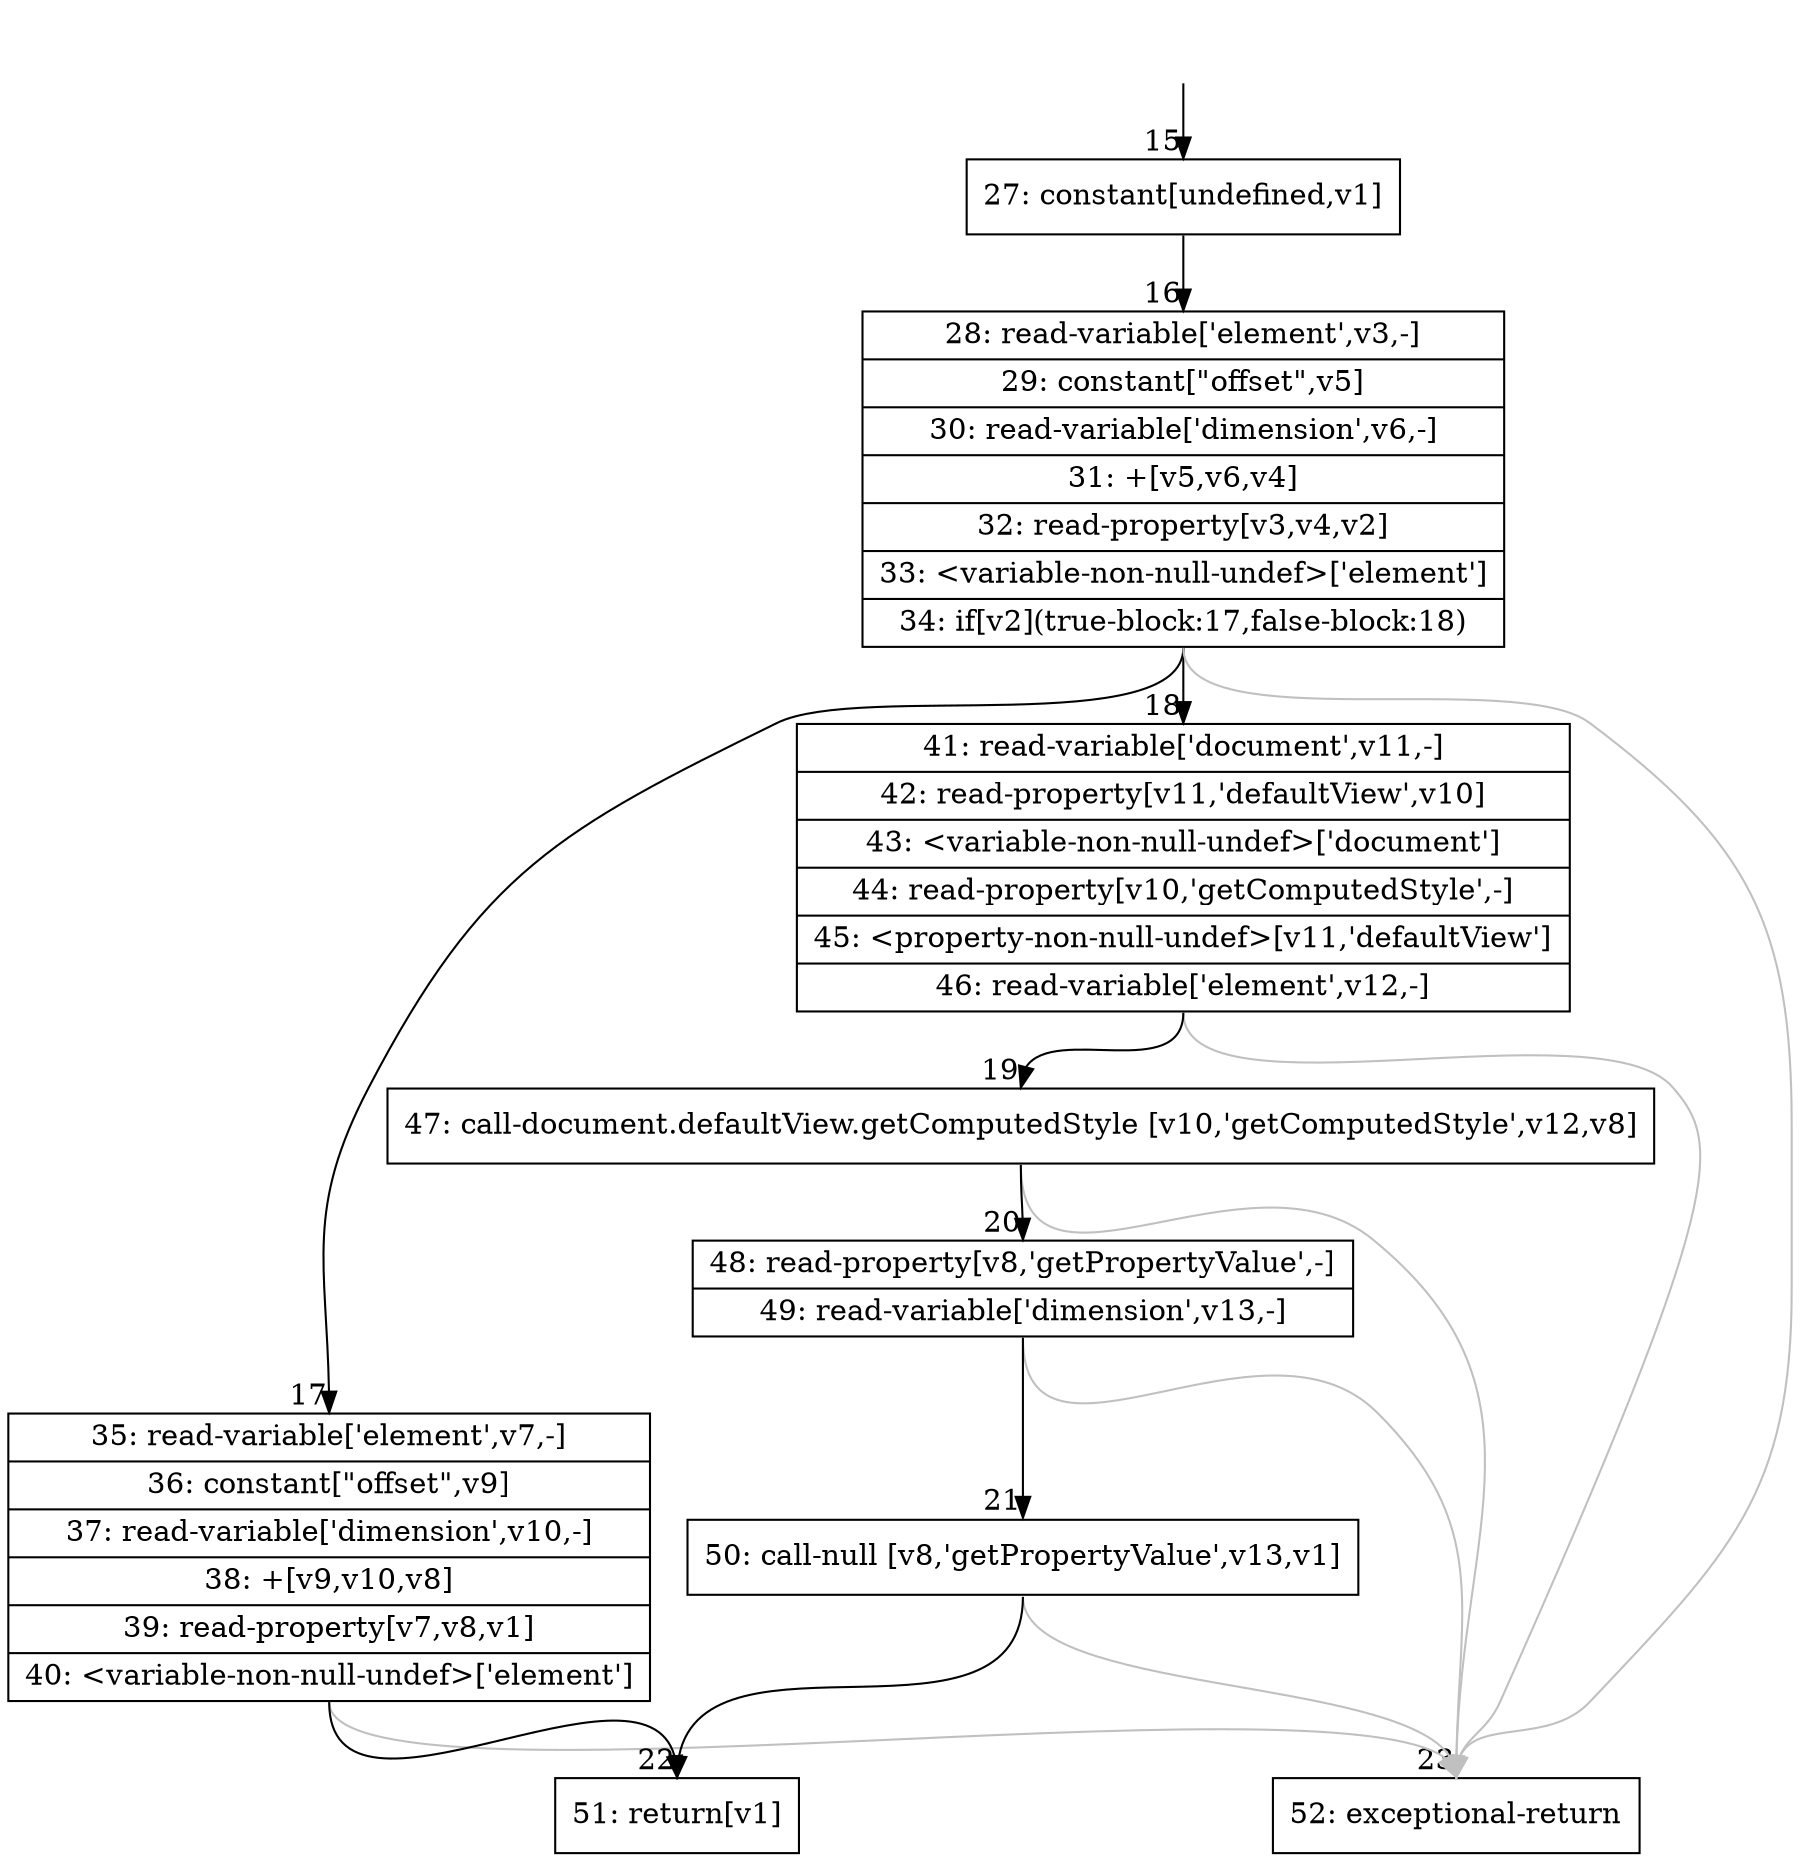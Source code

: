 digraph {
rankdir="TD"
BB_entry3[shape=none,label=""];
BB_entry3 -> BB15 [tailport=s, headport=n, headlabel="    15"]
BB15 [shape=record label="{27: constant[undefined,v1]}" ] 
BB15 -> BB16 [tailport=s, headport=n, headlabel="      16"]
BB16 [shape=record label="{28: read-variable['element',v3,-]|29: constant[\"offset\",v5]|30: read-variable['dimension',v6,-]|31: +[v5,v6,v4]|32: read-property[v3,v4,v2]|33: \<variable-non-null-undef\>['element']|34: if[v2](true-block:17,false-block:18)}" ] 
BB16 -> BB17 [tailport=s, headport=n, headlabel="      17"]
BB16 -> BB18 [tailport=s, headport=n, headlabel="      18"]
BB16 -> BB23 [tailport=s, headport=n, color=gray, headlabel="      23"]
BB17 [shape=record label="{35: read-variable['element',v7,-]|36: constant[\"offset\",v9]|37: read-variable['dimension',v10,-]|38: +[v9,v10,v8]|39: read-property[v7,v8,v1]|40: \<variable-non-null-undef\>['element']}" ] 
BB17 -> BB22 [tailport=s, headport=n, headlabel="      22"]
BB17 -> BB23 [tailport=s, headport=n, color=gray]
BB18 [shape=record label="{41: read-variable['document',v11,-]|42: read-property[v11,'defaultView',v10]|43: \<variable-non-null-undef\>['document']|44: read-property[v10,'getComputedStyle',-]|45: \<property-non-null-undef\>[v11,'defaultView']|46: read-variable['element',v12,-]}" ] 
BB18 -> BB19 [tailport=s, headport=n, headlabel="      19"]
BB18 -> BB23 [tailport=s, headport=n, color=gray]
BB19 [shape=record label="{47: call-document.defaultView.getComputedStyle [v10,'getComputedStyle',v12,v8]}" ] 
BB19 -> BB20 [tailport=s, headport=n, headlabel="      20"]
BB19 -> BB23 [tailport=s, headport=n, color=gray]
BB20 [shape=record label="{48: read-property[v8,'getPropertyValue',-]|49: read-variable['dimension',v13,-]}" ] 
BB20 -> BB21 [tailport=s, headport=n, headlabel="      21"]
BB20 -> BB23 [tailport=s, headport=n, color=gray]
BB21 [shape=record label="{50: call-null [v8,'getPropertyValue',v13,v1]}" ] 
BB21 -> BB22 [tailport=s, headport=n]
BB21 -> BB23 [tailport=s, headport=n, color=gray]
BB22 [shape=record label="{51: return[v1]}" ] 
BB23 [shape=record label="{52: exceptional-return}" ] 
//#$~ 36
}
